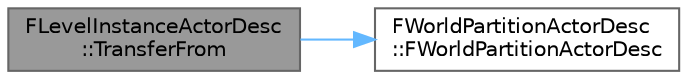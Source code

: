 digraph "FLevelInstanceActorDesc::TransferFrom"
{
 // INTERACTIVE_SVG=YES
 // LATEX_PDF_SIZE
  bgcolor="transparent";
  edge [fontname=Helvetica,fontsize=10,labelfontname=Helvetica,labelfontsize=10];
  node [fontname=Helvetica,fontsize=10,shape=box,height=0.2,width=0.4];
  rankdir="LR";
  Node1 [id="Node000001",label="FLevelInstanceActorDesc\l::TransferFrom",height=0.2,width=0.4,color="gray40", fillcolor="grey60", style="filled", fontcolor="black",tooltip=" "];
  Node1 -> Node2 [id="edge1_Node000001_Node000002",color="steelblue1",style="solid",tooltip=" "];
  Node2 [id="Node000002",label="FWorldPartitionActorDesc\l::FWorldPartitionActorDesc",height=0.2,width=0.4,color="grey40", fillcolor="white", style="filled",URL="$da/d0e/classFWorldPartitionActorDesc.html#a8a8e673f6b65f8504d26cfea79ac6830",tooltip=" "];
}
